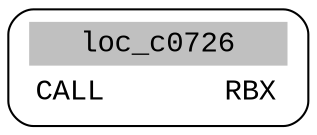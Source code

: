 digraph asm_graph {
1941 [
shape="Mrecord" fontname="Courier New"label =<<table border="0" cellborder="0" cellpadding="3"><tr><td align="center" colspan="2" bgcolor="grey">loc_c0726</td></tr><tr><td align="left">CALL       RBX</td></tr></table>> ];
}